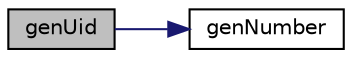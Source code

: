 digraph "genUid"
{
  edge [fontname="Helvetica",fontsize="10",labelfontname="Helvetica",labelfontsize="10"];
  node [fontname="Helvetica",fontsize="10",shape=record];
  rankdir="LR";
  Node1 [label="genUid",height=0.2,width=0.4,color="black", fillcolor="grey75", style="filled", fontcolor="black"];
  Node1 -> Node2 [color="midnightblue",fontsize="10",style="solid"];
  Node2 [label="genNumber",height=0.2,width=0.4,color="black", fillcolor="white", style="filled",URL="$utils_8cpp.html#a664548c39deee1b12bd183712cd7199b"];
}
